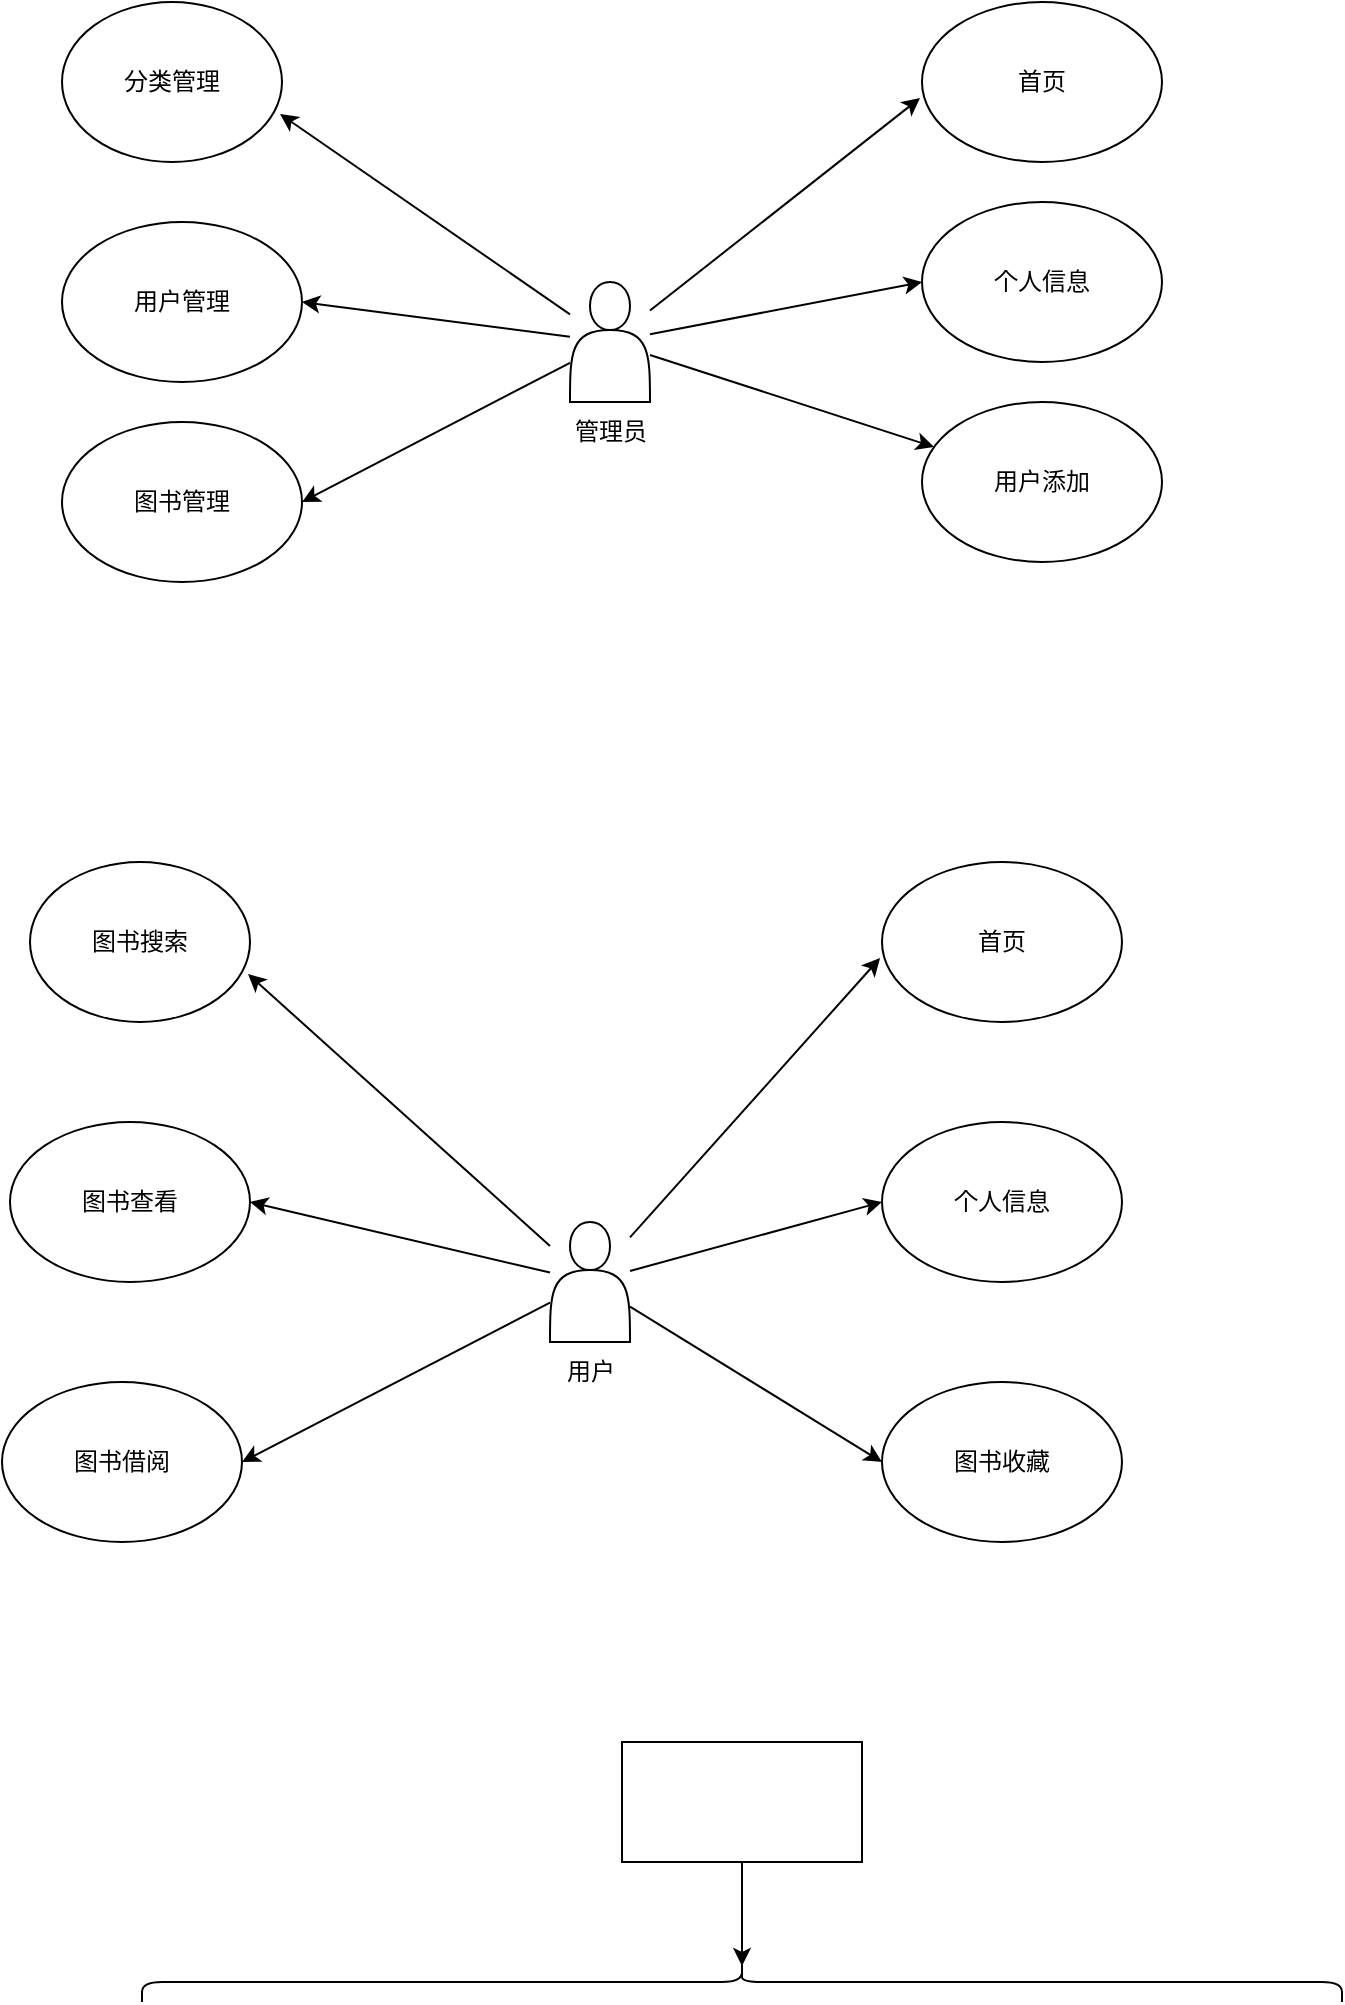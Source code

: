 <mxfile>
    <diagram id="YTGRNDIYLsDVCo5CeeWu" name="第 1 页">
        <mxGraphModel dx="1137" dy="787" grid="1" gridSize="10" guides="1" tooltips="1" connect="1" arrows="1" fold="1" page="1" pageScale="1" pageWidth="827" pageHeight="1169" math="0" shadow="0">
            <root>
                <mxCell id="0"/>
                <mxCell id="1" parent="0"/>
                <mxCell id="28" value="首页" style="ellipse;whiteSpace=wrap;html=1;" vertex="1" parent="1">
                    <mxGeometry x="550" y="250" width="120" height="80" as="geometry"/>
                </mxCell>
                <mxCell id="33" value="个人信息" style="ellipse;whiteSpace=wrap;html=1;" vertex="1" parent="1">
                    <mxGeometry x="550" y="350" width="120" height="80" as="geometry"/>
                </mxCell>
                <mxCell id="34" value="用户管理" style="ellipse;whiteSpace=wrap;html=1;" vertex="1" parent="1">
                    <mxGeometry x="120" y="360" width="120" height="80" as="geometry"/>
                </mxCell>
                <mxCell id="35" value="分类管理" style="ellipse;whiteSpace=wrap;html=1;" vertex="1" parent="1">
                    <mxGeometry x="120" y="250" width="110" height="80" as="geometry"/>
                </mxCell>
                <mxCell id="36" value="图书管理" style="ellipse;whiteSpace=wrap;html=1;" vertex="1" parent="1">
                    <mxGeometry x="120" y="460" width="120" height="80" as="geometry"/>
                </mxCell>
                <mxCell id="46" style="edgeStyle=none;html=1;entryX=0;entryY=0.5;entryDx=0;entryDy=0;" edge="1" parent="1" source="42" target="33">
                    <mxGeometry relative="1" as="geometry"/>
                </mxCell>
                <mxCell id="50" style="edgeStyle=none;html=1;entryX=1;entryY=0.5;entryDx=0;entryDy=0;" edge="1" parent="1" source="42" target="34">
                    <mxGeometry relative="1" as="geometry"/>
                </mxCell>
                <mxCell id="51" style="edgeStyle=none;html=1;entryX=1;entryY=0.5;entryDx=0;entryDy=0;" edge="1" parent="1" source="42" target="36">
                    <mxGeometry relative="1" as="geometry"/>
                </mxCell>
                <mxCell id="53" style="edgeStyle=none;html=1;" edge="1" parent="1" source="42" target="52">
                    <mxGeometry relative="1" as="geometry"/>
                </mxCell>
                <mxCell id="42" value="" style="shape=actor;whiteSpace=wrap;html=1;" vertex="1" parent="1">
                    <mxGeometry x="374" y="390" width="40" height="60" as="geometry"/>
                </mxCell>
                <mxCell id="43" value="管理员" style="text;html=1;align=center;verticalAlign=middle;resizable=0;points=[];autosize=1;strokeColor=none;fillColor=none;" vertex="1" parent="1">
                    <mxGeometry x="364" y="450" width="60" height="30" as="geometry"/>
                </mxCell>
                <mxCell id="47" style="edgeStyle=none;html=1;entryX=-0.008;entryY=0.6;entryDx=0;entryDy=0;entryPerimeter=0;" edge="1" parent="1" source="42" target="28">
                    <mxGeometry relative="1" as="geometry"/>
                </mxCell>
                <mxCell id="48" style="edgeStyle=none;html=1;entryX=0.991;entryY=0.7;entryDx=0;entryDy=0;entryPerimeter=0;" edge="1" parent="1" source="42" target="35">
                    <mxGeometry relative="1" as="geometry"/>
                </mxCell>
                <mxCell id="52" value="用户添加" style="ellipse;whiteSpace=wrap;html=1;" vertex="1" parent="1">
                    <mxGeometry x="550" y="450" width="120" height="80" as="geometry"/>
                </mxCell>
                <mxCell id="54" value="首页" style="ellipse;whiteSpace=wrap;html=1;" vertex="1" parent="1">
                    <mxGeometry x="530" y="680" width="120" height="80" as="geometry"/>
                </mxCell>
                <mxCell id="55" value="个人信息" style="ellipse;whiteSpace=wrap;html=1;" vertex="1" parent="1">
                    <mxGeometry x="530" y="810" width="120" height="80" as="geometry"/>
                </mxCell>
                <mxCell id="56" value="图书查看" style="ellipse;whiteSpace=wrap;html=1;" vertex="1" parent="1">
                    <mxGeometry x="94" y="810" width="120" height="80" as="geometry"/>
                </mxCell>
                <mxCell id="57" value="图书搜索" style="ellipse;whiteSpace=wrap;html=1;" vertex="1" parent="1">
                    <mxGeometry x="104" y="680" width="110" height="80" as="geometry"/>
                </mxCell>
                <mxCell id="58" value="图书收藏" style="ellipse;whiteSpace=wrap;html=1;" vertex="1" parent="1">
                    <mxGeometry x="530" y="940" width="120" height="80" as="geometry"/>
                </mxCell>
                <mxCell id="59" style="edgeStyle=none;html=1;entryX=0;entryY=0.5;entryDx=0;entryDy=0;" edge="1" parent="1" source="63" target="55">
                    <mxGeometry relative="1" as="geometry"/>
                </mxCell>
                <mxCell id="60" style="edgeStyle=none;html=1;entryX=1;entryY=0.5;entryDx=0;entryDy=0;" edge="1" parent="1" source="63" target="56">
                    <mxGeometry relative="1" as="geometry"/>
                </mxCell>
                <mxCell id="61" style="edgeStyle=none;html=1;entryX=0;entryY=0.5;entryDx=0;entryDy=0;" edge="1" parent="1" source="63" target="58">
                    <mxGeometry relative="1" as="geometry">
                        <Array as="points"/>
                    </mxGeometry>
                </mxCell>
                <mxCell id="68" style="edgeStyle=none;html=1;entryX=1;entryY=0.5;entryDx=0;entryDy=0;" edge="1" parent="1" source="63" target="69">
                    <mxGeometry relative="1" as="geometry">
                        <mxPoint x="240" y="1050" as="targetPoint"/>
                    </mxGeometry>
                </mxCell>
                <mxCell id="63" value="" style="shape=actor;whiteSpace=wrap;html=1;" vertex="1" parent="1">
                    <mxGeometry x="364" y="860" width="40" height="60" as="geometry"/>
                </mxCell>
                <mxCell id="64" value="用户" style="text;html=1;align=center;verticalAlign=middle;resizable=0;points=[];autosize=1;strokeColor=none;fillColor=none;" vertex="1" parent="1">
                    <mxGeometry x="359" y="920" width="50" height="30" as="geometry"/>
                </mxCell>
                <mxCell id="65" style="edgeStyle=none;html=1;entryX=-0.008;entryY=0.6;entryDx=0;entryDy=0;entryPerimeter=0;" edge="1" parent="1" source="63" target="54">
                    <mxGeometry relative="1" as="geometry"/>
                </mxCell>
                <mxCell id="66" style="edgeStyle=none;html=1;entryX=0.991;entryY=0.7;entryDx=0;entryDy=0;entryPerimeter=0;" edge="1" parent="1" source="63" target="57">
                    <mxGeometry relative="1" as="geometry"/>
                </mxCell>
                <mxCell id="69" value="图书借阅" style="ellipse;whiteSpace=wrap;html=1;" vertex="1" parent="1">
                    <mxGeometry x="90" y="940" width="120" height="80" as="geometry"/>
                </mxCell>
                <mxCell id="70" value="" style="whiteSpace=wrap;html=1;" vertex="1" parent="1">
                    <mxGeometry x="400" y="1120" width="120" height="60" as="geometry"/>
                </mxCell>
                <mxCell id="71" value="" style="shape=curlyBracket;whiteSpace=wrap;html=1;rounded=1;flipH=1;labelPosition=right;verticalLabelPosition=middle;align=left;verticalAlign=middle;rotation=-90;" vertex="1" parent="1">
                    <mxGeometry x="450" y="940" width="20" height="600" as="geometry"/>
                </mxCell>
                <mxCell id="72" style="edgeStyle=none;html=1;entryX=0.1;entryY=0.5;entryDx=0;entryDy=0;entryPerimeter=0;" edge="1" parent="1" source="70" target="71">
                    <mxGeometry relative="1" as="geometry"/>
                </mxCell>
            </root>
        </mxGraphModel>
    </diagram>
</mxfile>